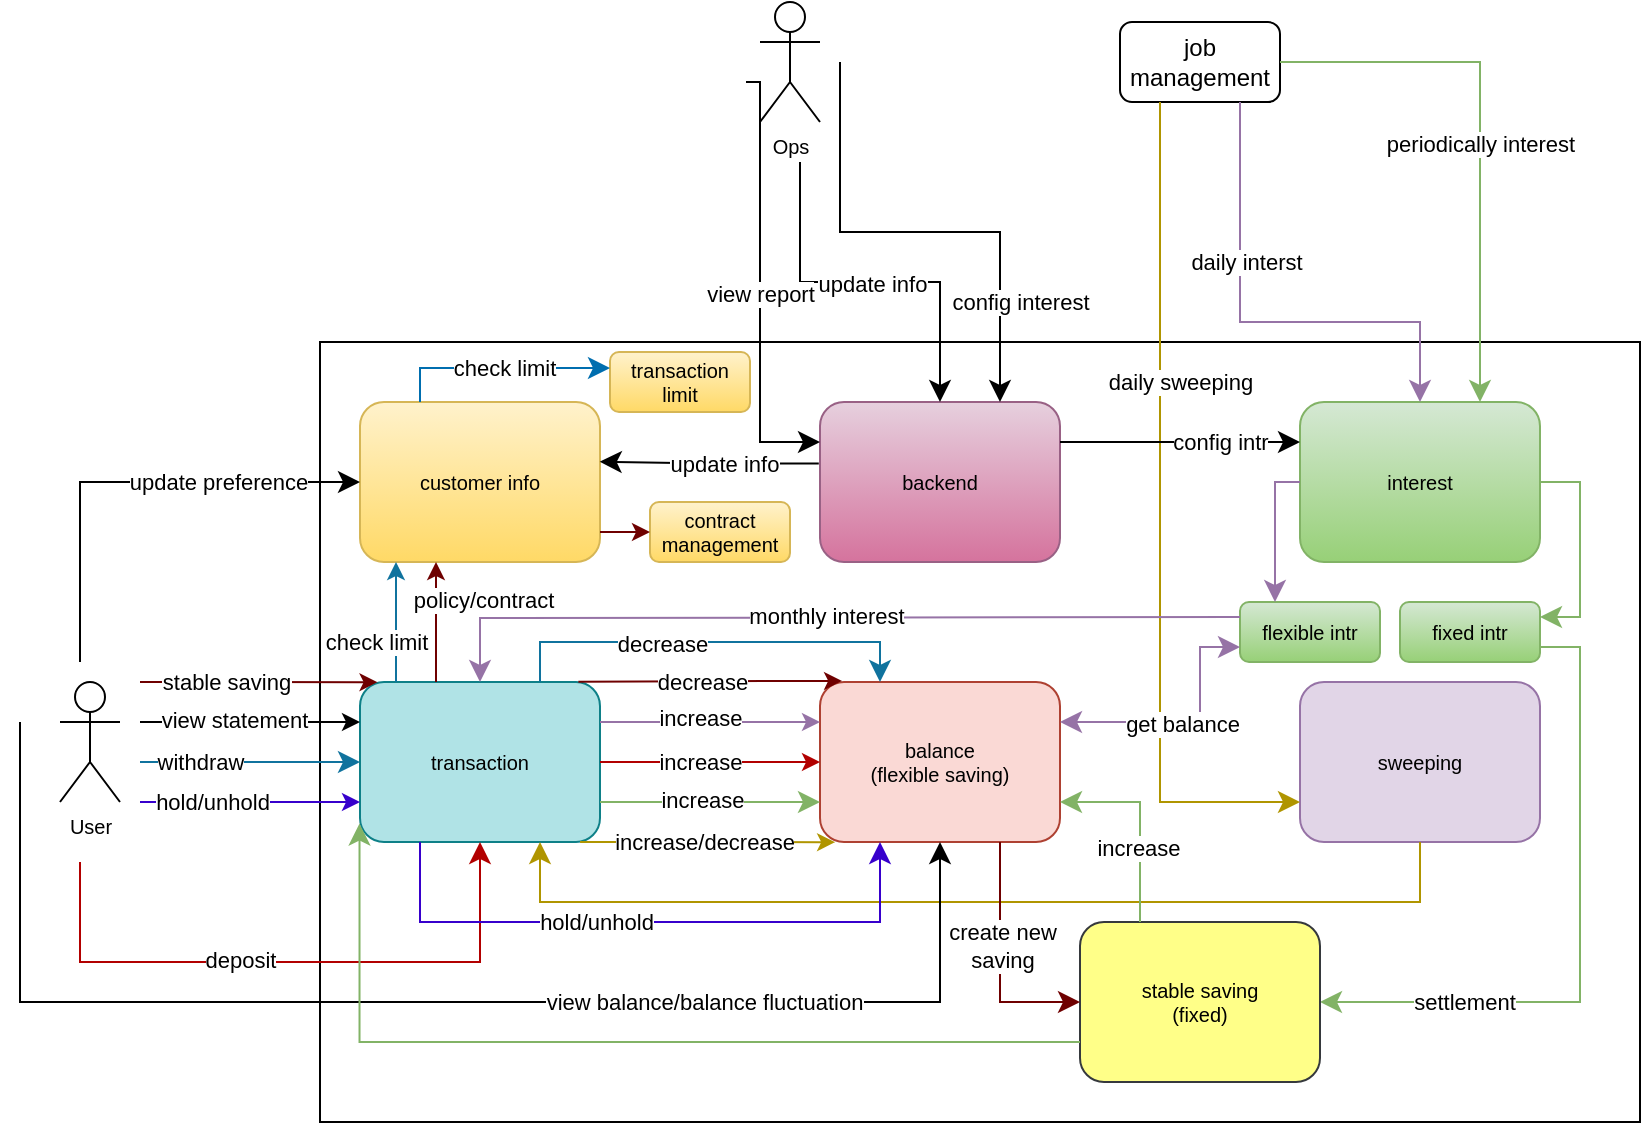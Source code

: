 <mxfile version="20.8.5" type="github">
  <diagram id="QirQOxqdsBDgFj3gGUnx" name="Page-1">
    <mxGraphModel dx="1135" dy="673" grid="1" gridSize="10" guides="1" tooltips="1" connect="1" arrows="1" fold="1" page="1" pageScale="1" pageWidth="850" pageHeight="1100" math="0" shadow="0">
      <root>
        <mxCell id="0" />
        <mxCell id="1" parent="0" />
        <mxCell id="ImQqx0ltVzmmWUaQApum-51" value="" style="rounded=0;whiteSpace=wrap;html=1;fontColor=default;" vertex="1" parent="1">
          <mxGeometry x="190" y="190" width="660" height="390" as="geometry" />
        </mxCell>
        <mxCell id="02onX3YyNPy_yh-qRUFS-19" value="User" style="shape=umlActor;verticalLabelPosition=bottom;verticalAlign=top;html=1;outlineConnect=0;fontSize=10;" parent="1" vertex="1">
          <mxGeometry x="60" y="360" width="30" height="60" as="geometry" />
        </mxCell>
        <mxCell id="02onX3YyNPy_yh-qRUFS-50" value="transaction" style="rounded=1;whiteSpace=wrap;html=1;fontSize=10;fillColor=#b0e3e6;strokeColor=#0e8088;" parent="1" vertex="1">
          <mxGeometry x="210" y="360" width="120" height="80" as="geometry" />
        </mxCell>
        <mxCell id="02onX3YyNPy_yh-qRUFS-51" value="backend" style="rounded=1;whiteSpace=wrap;html=1;fontSize=10;fillColor=#e6d0de;gradientColor=#d5739d;strokeColor=#996185;" parent="1" vertex="1">
          <mxGeometry x="440" y="220" width="120" height="80" as="geometry" />
        </mxCell>
        <mxCell id="02onX3YyNPy_yh-qRUFS-52" value="sweeping" style="rounded=1;whiteSpace=wrap;html=1;fontSize=10;fillColor=#e1d5e7;strokeColor=#9673a6;" parent="1" vertex="1">
          <mxGeometry x="680" y="360" width="120" height="80" as="geometry" />
        </mxCell>
        <mxCell id="02onX3YyNPy_yh-qRUFS-53" value="customer info" style="rounded=1;whiteSpace=wrap;html=1;fontSize=10;fillColor=#fff2cc;gradientColor=#ffd966;strokeColor=#d6b656;" parent="1" vertex="1">
          <mxGeometry x="210" y="220" width="120" height="80" as="geometry" />
        </mxCell>
        <mxCell id="02onX3YyNPy_yh-qRUFS-54" value="balance&lt;br&gt;(flexible saving)" style="rounded=1;whiteSpace=wrap;html=1;fontSize=10;fillColor=#fad9d5;strokeColor=#ae4132;" parent="1" vertex="1">
          <mxGeometry x="440" y="360" width="120" height="80" as="geometry" />
        </mxCell>
        <mxCell id="02onX3YyNPy_yh-qRUFS-55" value="interest" style="rounded=1;whiteSpace=wrap;html=1;fontSize=10;fillColor=#d5e8d4;gradientColor=#97d077;strokeColor=#82b366;" parent="1" vertex="1">
          <mxGeometry x="680" y="220" width="120" height="80" as="geometry" />
        </mxCell>
        <mxCell id="ImQqx0ltVzmmWUaQApum-5" value="" style="edgeStyle=elbowEdgeStyle;elbow=vertical;endArrow=classic;html=1;curved=0;rounded=0;endSize=8;startSize=8;entryX=0.5;entryY=1;entryDx=0;entryDy=0;fillColor=#e51400;strokeColor=#B20000;" edge="1" parent="1" target="02onX3YyNPy_yh-qRUFS-50">
          <mxGeometry width="50" height="50" relative="1" as="geometry">
            <mxPoint x="70" y="450" as="sourcePoint" />
            <mxPoint x="310" y="480" as="targetPoint" />
            <Array as="points">
              <mxPoint x="180" y="500" />
              <mxPoint x="190" y="520" />
            </Array>
          </mxGeometry>
        </mxCell>
        <mxCell id="ImQqx0ltVzmmWUaQApum-6" value="deposit" style="edgeLabel;html=1;align=center;verticalAlign=middle;resizable=0;points=[];" vertex="1" connectable="0" parent="ImQqx0ltVzmmWUaQApum-5">
          <mxGeometry x="-0.169" y="-2" relative="1" as="geometry">
            <mxPoint x="1" y="-3" as="offset" />
          </mxGeometry>
        </mxCell>
        <mxCell id="ImQqx0ltVzmmWUaQApum-7" value="" style="endArrow=classic;html=1;rounded=0;entryX=0;entryY=0.5;entryDx=0;entryDy=0;exitX=1;exitY=0.5;exitDx=0;exitDy=0;fillColor=#e51400;strokeColor=#B20000;" edge="1" parent="1" source="02onX3YyNPy_yh-qRUFS-50" target="02onX3YyNPy_yh-qRUFS-54">
          <mxGeometry width="50" height="50" relative="1" as="geometry">
            <mxPoint x="260" y="380" as="sourcePoint" />
            <mxPoint x="310" y="330" as="targetPoint" />
          </mxGeometry>
        </mxCell>
        <mxCell id="ImQqx0ltVzmmWUaQApum-10" value="increase" style="edgeLabel;html=1;align=center;verticalAlign=middle;resizable=0;points=[];" vertex="1" connectable="0" parent="ImQqx0ltVzmmWUaQApum-7">
          <mxGeometry x="-0.226" relative="1" as="geometry">
            <mxPoint x="7" as="offset" />
          </mxGeometry>
        </mxCell>
        <mxCell id="ImQqx0ltVzmmWUaQApum-9" value="job management" style="rounded=1;whiteSpace=wrap;html=1;" vertex="1" parent="1">
          <mxGeometry x="590" y="30" width="80" height="40" as="geometry" />
        </mxCell>
        <mxCell id="ImQqx0ltVzmmWUaQApum-11" value="Ops" style="shape=umlActor;verticalLabelPosition=bottom;verticalAlign=top;html=1;outlineConnect=0;fontSize=10;" vertex="1" parent="1">
          <mxGeometry x="410" y="20" width="30" height="60" as="geometry" />
        </mxCell>
        <mxCell id="ImQqx0ltVzmmWUaQApum-12" value="" style="edgeStyle=elbowEdgeStyle;elbow=vertical;endArrow=classic;html=1;curved=0;rounded=0;endSize=8;startSize=8;exitX=0.75;exitY=1;exitDx=0;exitDy=0;entryX=0.5;entryY=0;entryDx=0;entryDy=0;fillColor=#e1d5e7;strokeColor=#9673a6;" edge="1" parent="1" source="ImQqx0ltVzmmWUaQApum-9" target="02onX3YyNPy_yh-qRUFS-55">
          <mxGeometry width="50" height="50" relative="1" as="geometry">
            <mxPoint x="610" y="240" as="sourcePoint" />
            <mxPoint x="660" y="190" as="targetPoint" />
            <Array as="points">
              <mxPoint x="730" y="180" />
            </Array>
          </mxGeometry>
        </mxCell>
        <mxCell id="ImQqx0ltVzmmWUaQApum-13" value="daily interst" style="edgeLabel;html=1;align=center;verticalAlign=middle;resizable=0;points=[];" vertex="1" connectable="0" parent="ImQqx0ltVzmmWUaQApum-12">
          <mxGeometry x="-0.108" y="3" relative="1" as="geometry">
            <mxPoint y="-27" as="offset" />
          </mxGeometry>
        </mxCell>
        <mxCell id="ImQqx0ltVzmmWUaQApum-15" value="" style="edgeStyle=elbowEdgeStyle;elbow=vertical;endArrow=classic;html=1;curved=0;rounded=0;endSize=8;startSize=8;entryX=0.5;entryY=0;entryDx=0;entryDy=0;" edge="1" parent="1" target="02onX3YyNPy_yh-qRUFS-51">
          <mxGeometry width="50" height="50" relative="1" as="geometry">
            <mxPoint x="430" y="100" as="sourcePoint" />
            <mxPoint x="420" y="320" as="targetPoint" />
          </mxGeometry>
        </mxCell>
        <mxCell id="ImQqx0ltVzmmWUaQApum-45" value="update info" style="edgeLabel;html=1;align=center;verticalAlign=middle;resizable=0;points=[];fontColor=default;" vertex="1" connectable="0" parent="ImQqx0ltVzmmWUaQApum-15">
          <mxGeometry x="-0.146" y="-1" relative="1" as="geometry">
            <mxPoint x="15" as="offset" />
          </mxGeometry>
        </mxCell>
        <mxCell id="ImQqx0ltVzmmWUaQApum-17" value="" style="edgeStyle=elbowEdgeStyle;elbow=vertical;endArrow=classic;html=1;curved=0;rounded=0;endSize=8;startSize=8;entryX=0.75;entryY=0;entryDx=0;entryDy=0;" edge="1" parent="1" target="02onX3YyNPy_yh-qRUFS-51">
          <mxGeometry width="50" height="50" relative="1" as="geometry">
            <mxPoint x="450" y="50" as="sourcePoint" />
            <mxPoint x="490" y="180" as="targetPoint" />
          </mxGeometry>
        </mxCell>
        <mxCell id="ImQqx0ltVzmmWUaQApum-18" value="config interest" style="edgeLabel;html=1;align=center;verticalAlign=middle;resizable=0;points=[];" vertex="1" connectable="0" parent="ImQqx0ltVzmmWUaQApum-17">
          <mxGeometry x="-0.034" relative="1" as="geometry">
            <mxPoint x="54" y="35" as="offset" />
          </mxGeometry>
        </mxCell>
        <mxCell id="ImQqx0ltVzmmWUaQApum-19" value="" style="edgeStyle=elbowEdgeStyle;elbow=vertical;endArrow=classic;html=1;curved=0;rounded=0;endSize=8;startSize=8;exitX=0.25;exitY=1;exitDx=0;exitDy=0;fillColor=#e3c800;strokeColor=#B09500;" edge="1" parent="1" source="ImQqx0ltVzmmWUaQApum-9">
          <mxGeometry width="50" height="50" relative="1" as="geometry">
            <mxPoint x="510" y="310" as="sourcePoint" />
            <mxPoint x="680" y="420" as="targetPoint" />
            <Array as="points">
              <mxPoint x="640" y="420" />
              <mxPoint x="660" y="330" />
            </Array>
          </mxGeometry>
        </mxCell>
        <mxCell id="ImQqx0ltVzmmWUaQApum-20" value="daily sweeping" style="edgeLabel;html=1;align=center;verticalAlign=middle;resizable=0;points=[];fontColor=default;" vertex="1" connectable="0" parent="ImQqx0ltVzmmWUaQApum-19">
          <mxGeometry x="0.168" y="-1" relative="1" as="geometry">
            <mxPoint x="11" y="-106" as="offset" />
          </mxGeometry>
        </mxCell>
        <mxCell id="ImQqx0ltVzmmWUaQApum-21" value="" style="edgeStyle=segmentEdgeStyle;endArrow=classic;html=1;curved=0;rounded=0;endSize=8;startSize=8;fillColor=#b1ddf0;strokeColor=#10739e;entryX=0;entryY=0.5;entryDx=0;entryDy=0;" edge="1" parent="1" target="02onX3YyNPy_yh-qRUFS-50">
          <mxGeometry width="50" height="50" relative="1" as="geometry">
            <mxPoint x="100" y="400" as="sourcePoint" />
            <mxPoint x="210" y="407" as="targetPoint" />
          </mxGeometry>
        </mxCell>
        <mxCell id="ImQqx0ltVzmmWUaQApum-22" value="withdraw" style="edgeLabel;html=1;align=center;verticalAlign=middle;resizable=0;points=[];" vertex="1" connectable="0" parent="ImQqx0ltVzmmWUaQApum-21">
          <mxGeometry x="-0.16" y="1" relative="1" as="geometry">
            <mxPoint x="-16" y="1" as="offset" />
          </mxGeometry>
        </mxCell>
        <mxCell id="ImQqx0ltVzmmWUaQApum-23" value="" style="endArrow=classic;html=1;rounded=0;entryX=0.25;entryY=1;entryDx=0;entryDy=0;exitX=0.25;exitY=0;exitDx=0;exitDy=0;fillColor=#b1ddf0;strokeColor=#10739e;" edge="1" parent="1">
          <mxGeometry width="50" height="50" relative="1" as="geometry">
            <mxPoint x="228" y="360" as="sourcePoint" />
            <mxPoint x="228" y="300" as="targetPoint" />
          </mxGeometry>
        </mxCell>
        <mxCell id="ImQqx0ltVzmmWUaQApum-24" value="check limit" style="edgeLabel;html=1;align=center;verticalAlign=middle;resizable=0;points=[];" vertex="1" connectable="0" parent="ImQqx0ltVzmmWUaQApum-23">
          <mxGeometry x="-0.329" relative="1" as="geometry">
            <mxPoint x="-10" as="offset" />
          </mxGeometry>
        </mxCell>
        <mxCell id="ImQqx0ltVzmmWUaQApum-25" value="" style="edgeStyle=elbowEdgeStyle;elbow=vertical;endArrow=classic;html=1;curved=0;rounded=0;endSize=8;startSize=8;exitX=0.75;exitY=0;exitDx=0;exitDy=0;entryX=0.25;entryY=0;entryDx=0;entryDy=0;fillColor=#b1ddf0;strokeColor=#10739e;" edge="1" parent="1" source="02onX3YyNPy_yh-qRUFS-50" target="02onX3YyNPy_yh-qRUFS-54">
          <mxGeometry width="50" height="50" relative="1" as="geometry">
            <mxPoint x="290" y="400" as="sourcePoint" />
            <mxPoint x="470" y="370" as="targetPoint" />
            <Array as="points">
              <mxPoint x="380" y="340" />
            </Array>
          </mxGeometry>
        </mxCell>
        <mxCell id="ImQqx0ltVzmmWUaQApum-26" value="decrease" style="edgeLabel;html=1;align=center;verticalAlign=middle;resizable=0;points=[];" vertex="1" connectable="0" parent="ImQqx0ltVzmmWUaQApum-25">
          <mxGeometry x="-0.229" y="-1" relative="1" as="geometry">
            <mxPoint as="offset" />
          </mxGeometry>
        </mxCell>
        <mxCell id="ImQqx0ltVzmmWUaQApum-27" value="" style="edgeStyle=elbowEdgeStyle;elbow=horizontal;endArrow=classic;html=1;curved=0;rounded=0;endSize=8;startSize=8;entryX=0.75;entryY=1;entryDx=0;entryDy=0;exitX=0.5;exitY=1;exitDx=0;exitDy=0;fillColor=#e3c800;strokeColor=#B09500;" edge="1" parent="1" source="02onX3YyNPy_yh-qRUFS-52" target="02onX3YyNPy_yh-qRUFS-50">
          <mxGeometry width="50" height="50" relative="1" as="geometry">
            <mxPoint x="400" y="370" as="sourcePoint" />
            <mxPoint x="450" y="320" as="targetPoint" />
            <Array as="points">
              <mxPoint x="620" y="470" />
            </Array>
          </mxGeometry>
        </mxCell>
        <mxCell id="ImQqx0ltVzmmWUaQApum-29" value="" style="edgeStyle=elbowEdgeStyle;elbow=vertical;endArrow=classic;html=1;curved=0;rounded=0;endSize=8;startSize=8;fontColor=default;entryX=0.75;entryY=0;entryDx=0;entryDy=0;exitX=1;exitY=0.5;exitDx=0;exitDy=0;fillColor=#d5e8d4;gradientColor=#97d077;strokeColor=#82b366;" edge="1" parent="1" source="ImQqx0ltVzmmWUaQApum-9" target="02onX3YyNPy_yh-qRUFS-55">
          <mxGeometry width="50" height="50" relative="1" as="geometry">
            <mxPoint x="440" y="240" as="sourcePoint" />
            <mxPoint x="490" y="190" as="targetPoint" />
            <Array as="points">
              <mxPoint x="720" y="50" />
              <mxPoint x="750" y="120" />
            </Array>
          </mxGeometry>
        </mxCell>
        <mxCell id="ImQqx0ltVzmmWUaQApum-30" value="periodically interest" style="edgeLabel;html=1;align=center;verticalAlign=middle;resizable=0;points=[];fontColor=default;" vertex="1" connectable="0" parent="ImQqx0ltVzmmWUaQApum-29">
          <mxGeometry x="0.045" relative="1" as="geometry">
            <mxPoint as="offset" />
          </mxGeometry>
        </mxCell>
        <mxCell id="ImQqx0ltVzmmWUaQApum-31" value="" style="edgeStyle=orthogonalEdgeStyle;elbow=vertical;endArrow=classic;html=1;rounded=0;endSize=8;startSize=8;fontColor=default;exitX=1;exitY=0.75;exitDx=0;exitDy=0;fillColor=#d5e8d4;gradientColor=#97d077;strokeColor=#82b366;entryX=1;entryY=0.5;entryDx=0;entryDy=0;" edge="1" parent="1" source="ImQqx0ltVzmmWUaQApum-35" target="ImQqx0ltVzmmWUaQApum-79">
          <mxGeometry width="50" height="50" relative="1" as="geometry">
            <mxPoint x="510" y="300" as="sourcePoint" />
            <mxPoint x="283" y="440" as="targetPoint" />
            <Array as="points">
              <mxPoint x="820" y="343" />
              <mxPoint x="820" y="520" />
            </Array>
          </mxGeometry>
        </mxCell>
        <mxCell id="ImQqx0ltVzmmWUaQApum-82" value="settlement" style="edgeLabel;html=1;align=center;verticalAlign=middle;resizable=0;points=[];fontColor=default;" vertex="1" connectable="0" parent="ImQqx0ltVzmmWUaQApum-31">
          <mxGeometry x="0.562" relative="1" as="geometry">
            <mxPoint as="offset" />
          </mxGeometry>
        </mxCell>
        <mxCell id="ImQqx0ltVzmmWUaQApum-32" value="" style="edgeStyle=elbowEdgeStyle;elbow=vertical;endArrow=classic;html=1;curved=0;rounded=0;endSize=8;startSize=8;fontColor=default;exitX=1;exitY=0.75;exitDx=0;exitDy=0;entryX=0;entryY=0.75;entryDx=0;entryDy=0;fillColor=#d5e8d4;gradientColor=#97d077;strokeColor=#82b366;" edge="1" parent="1" source="02onX3YyNPy_yh-qRUFS-50" target="02onX3YyNPy_yh-qRUFS-54">
          <mxGeometry width="50" height="50" relative="1" as="geometry">
            <mxPoint x="550" y="420" as="sourcePoint" />
            <mxPoint x="600" y="370" as="targetPoint" />
          </mxGeometry>
        </mxCell>
        <mxCell id="ImQqx0ltVzmmWUaQApum-33" value="increase" style="edgeLabel;html=1;align=center;verticalAlign=middle;resizable=0;points=[];fontColor=default;" vertex="1" connectable="0" parent="ImQqx0ltVzmmWUaQApum-32">
          <mxGeometry x="-0.086" y="1" relative="1" as="geometry">
            <mxPoint as="offset" />
          </mxGeometry>
        </mxCell>
        <mxCell id="ImQqx0ltVzmmWUaQApum-34" value="flexible intr" style="rounded=1;whiteSpace=wrap;html=1;fontSize=10;fillColor=#d5e8d4;gradientColor=#97d077;strokeColor=#82b366;" vertex="1" parent="1">
          <mxGeometry x="650" y="320" width="70" height="30" as="geometry" />
        </mxCell>
        <mxCell id="ImQqx0ltVzmmWUaQApum-35" value="fixed intr" style="rounded=1;whiteSpace=wrap;html=1;fontSize=10;fillColor=#d5e8d4;gradientColor=#97d077;strokeColor=#82b366;" vertex="1" parent="1">
          <mxGeometry x="730" y="320" width="70" height="30" as="geometry" />
        </mxCell>
        <mxCell id="ImQqx0ltVzmmWUaQApum-36" value="" style="edgeStyle=elbowEdgeStyle;elbow=horizontal;endArrow=classic;html=1;curved=0;rounded=0;endSize=8;startSize=8;fontColor=default;fillColor=#d5e8d4;gradientColor=#97d077;strokeColor=#82b366;entryX=1;entryY=0.25;entryDx=0;entryDy=0;exitX=1;exitY=0.5;exitDx=0;exitDy=0;" edge="1" parent="1" source="02onX3YyNPy_yh-qRUFS-55" target="ImQqx0ltVzmmWUaQApum-35">
          <mxGeometry width="50" height="50" relative="1" as="geometry">
            <mxPoint x="580" y="330" as="sourcePoint" />
            <mxPoint x="630" y="280" as="targetPoint" />
            <Array as="points">
              <mxPoint x="820" y="310" />
            </Array>
          </mxGeometry>
        </mxCell>
        <mxCell id="ImQqx0ltVzmmWUaQApum-37" value="" style="edgeStyle=elbowEdgeStyle;elbow=vertical;endArrow=classic;html=1;curved=0;rounded=0;endSize=8;startSize=8;fontColor=default;exitX=0;exitY=0.5;exitDx=0;exitDy=0;entryX=0.25;entryY=0;entryDx=0;entryDy=0;fillColor=#e1d5e7;strokeColor=#9673a6;" edge="1" parent="1" source="02onX3YyNPy_yh-qRUFS-55" target="ImQqx0ltVzmmWUaQApum-34">
          <mxGeometry width="50" height="50" relative="1" as="geometry">
            <mxPoint x="580" y="250" as="sourcePoint" />
            <mxPoint x="650" y="280" as="targetPoint" />
            <Array as="points">
              <mxPoint x="670" y="260" />
            </Array>
          </mxGeometry>
        </mxCell>
        <mxCell id="ImQqx0ltVzmmWUaQApum-40" value="" style="edgeStyle=elbowEdgeStyle;elbow=vertical;endArrow=classic;html=1;curved=0;rounded=0;endSize=8;startSize=8;fontColor=default;exitX=1;exitY=0.25;exitDx=0;exitDy=0;entryX=0;entryY=0.25;entryDx=0;entryDy=0;" edge="1" parent="1" source="02onX3YyNPy_yh-qRUFS-51" target="02onX3YyNPy_yh-qRUFS-55">
          <mxGeometry width="50" height="50" relative="1" as="geometry">
            <mxPoint x="530" y="230" as="sourcePoint" />
            <mxPoint x="580" y="180" as="targetPoint" />
          </mxGeometry>
        </mxCell>
        <mxCell id="ImQqx0ltVzmmWUaQApum-44" value="config intr" style="edgeLabel;html=1;align=center;verticalAlign=middle;resizable=0;points=[];fontColor=default;" vertex="1" connectable="0" parent="ImQqx0ltVzmmWUaQApum-40">
          <mxGeometry x="0.287" relative="1" as="geometry">
            <mxPoint x="3" as="offset" />
          </mxGeometry>
        </mxCell>
        <mxCell id="ImQqx0ltVzmmWUaQApum-46" value="" style="edgeStyle=elbowEdgeStyle;elbow=horizontal;endArrow=classic;html=1;curved=0;rounded=0;endSize=8;startSize=8;fontColor=default;entryX=0.999;entryY=0.373;entryDx=0;entryDy=0;exitX=-0.005;exitY=0.385;exitDx=0;exitDy=0;exitPerimeter=0;entryPerimeter=0;" edge="1" parent="1" source="02onX3YyNPy_yh-qRUFS-51" target="02onX3YyNPy_yh-qRUFS-53">
          <mxGeometry width="50" height="50" relative="1" as="geometry">
            <mxPoint x="500" y="270" as="sourcePoint" />
            <mxPoint x="550" y="220" as="targetPoint" />
          </mxGeometry>
        </mxCell>
        <mxCell id="ImQqx0ltVzmmWUaQApum-53" value="update info" style="edgeLabel;html=1;align=center;verticalAlign=middle;resizable=0;points=[];fontColor=default;" vertex="1" connectable="0" parent="ImQqx0ltVzmmWUaQApum-46">
          <mxGeometry x="-0.134" relative="1" as="geometry">
            <mxPoint as="offset" />
          </mxGeometry>
        </mxCell>
        <mxCell id="ImQqx0ltVzmmWUaQApum-48" value="" style="edgeStyle=elbowEdgeStyle;elbow=vertical;endArrow=classic;html=1;curved=0;rounded=0;endSize=8;startSize=8;fontColor=default;entryX=0;entryY=0.5;entryDx=0;entryDy=0;" edge="1" parent="1" target="02onX3YyNPy_yh-qRUFS-53">
          <mxGeometry width="50" height="50" relative="1" as="geometry">
            <mxPoint x="70" y="350" as="sourcePoint" />
            <mxPoint x="170" y="280" as="targetPoint" />
            <Array as="points">
              <mxPoint x="140" y="260" />
            </Array>
          </mxGeometry>
        </mxCell>
        <mxCell id="ImQqx0ltVzmmWUaQApum-50" value="update preference" style="edgeLabel;html=1;align=center;verticalAlign=middle;resizable=0;points=[];fontColor=default;" vertex="1" connectable="0" parent="ImQqx0ltVzmmWUaQApum-48">
          <mxGeometry x="0.271" y="-1" relative="1" as="geometry">
            <mxPoint x="13" y="-1" as="offset" />
          </mxGeometry>
        </mxCell>
        <mxCell id="ImQqx0ltVzmmWUaQApum-54" value="" style="edgeStyle=elbowEdgeStyle;elbow=vertical;endArrow=classic;html=1;curved=0;rounded=0;endSize=8;startSize=8;fontColor=default;exitX=0;exitY=0.25;exitDx=0;exitDy=0;entryX=0.5;entryY=0;entryDx=0;entryDy=0;fillColor=#e1d5e7;strokeColor=#9673a6;" edge="1" parent="1" source="ImQqx0ltVzmmWUaQApum-34" target="02onX3YyNPy_yh-qRUFS-50">
          <mxGeometry width="50" height="50" relative="1" as="geometry">
            <mxPoint x="530" y="360" as="sourcePoint" />
            <mxPoint x="580" y="310" as="targetPoint" />
            <Array as="points">
              <mxPoint x="460" y="328" />
            </Array>
          </mxGeometry>
        </mxCell>
        <mxCell id="ImQqx0ltVzmmWUaQApum-55" value="monthly interest" style="edgeLabel;html=1;align=center;verticalAlign=middle;resizable=0;points=[];fontColor=default;" vertex="1" connectable="0" parent="ImQqx0ltVzmmWUaQApum-54">
          <mxGeometry x="0.005" y="2" relative="1" as="geometry">
            <mxPoint y="-3" as="offset" />
          </mxGeometry>
        </mxCell>
        <mxCell id="ImQqx0ltVzmmWUaQApum-58" value="" style="endArrow=classic;html=1;rounded=0;fontColor=default;elbow=vertical;exitX=1;exitY=0.25;exitDx=0;exitDy=0;entryX=0;entryY=0.25;entryDx=0;entryDy=0;fillColor=#e1d5e7;strokeColor=#9673a6;" edge="1" parent="1" source="02onX3YyNPy_yh-qRUFS-50" target="02onX3YyNPy_yh-qRUFS-54">
          <mxGeometry width="50" height="50" relative="1" as="geometry">
            <mxPoint x="510" y="320" as="sourcePoint" />
            <mxPoint x="560" y="270" as="targetPoint" />
          </mxGeometry>
        </mxCell>
        <mxCell id="ImQqx0ltVzmmWUaQApum-59" value="increase" style="edgeLabel;html=1;align=center;verticalAlign=middle;resizable=0;points=[];fontColor=default;" vertex="1" connectable="0" parent="ImQqx0ltVzmmWUaQApum-58">
          <mxGeometry x="-0.148" y="2" relative="1" as="geometry">
            <mxPoint x="3" as="offset" />
          </mxGeometry>
        </mxCell>
        <mxCell id="ImQqx0ltVzmmWUaQApum-60" value="" style="endArrow=classic;html=1;rounded=0;fontColor=default;elbow=vertical;exitX=0.917;exitY=1;exitDx=0;exitDy=0;entryX=0.063;entryY=1.001;entryDx=0;entryDy=0;exitPerimeter=0;entryPerimeter=0;fillColor=#e3c800;strokeColor=#B09500;" edge="1" parent="1" source="02onX3YyNPy_yh-qRUFS-50" target="02onX3YyNPy_yh-qRUFS-54">
          <mxGeometry width="50" height="50" relative="1" as="geometry">
            <mxPoint x="390" y="270" as="sourcePoint" />
            <mxPoint x="440" y="220" as="targetPoint" />
          </mxGeometry>
        </mxCell>
        <mxCell id="ImQqx0ltVzmmWUaQApum-61" value="increase/decrease" style="edgeLabel;html=1;align=center;verticalAlign=middle;resizable=0;points=[];fontColor=default;" vertex="1" connectable="0" parent="ImQqx0ltVzmmWUaQApum-60">
          <mxGeometry x="-0.031" relative="1" as="geometry">
            <mxPoint as="offset" />
          </mxGeometry>
        </mxCell>
        <mxCell id="ImQqx0ltVzmmWUaQApum-62" value="" style="edgeStyle=elbowEdgeStyle;elbow=vertical;endArrow=classic;html=1;curved=0;rounded=0;endSize=8;startSize=8;strokeColor=default;fontColor=default;entryX=0.5;entryY=1;entryDx=0;entryDy=0;" edge="1" parent="1" target="02onX3YyNPy_yh-qRUFS-54">
          <mxGeometry width="50" height="50" relative="1" as="geometry">
            <mxPoint x="40" y="380" as="sourcePoint" />
            <mxPoint x="510" y="480" as="targetPoint" />
            <Array as="points">
              <mxPoint x="240" y="520" />
              <mxPoint x="270" y="530" />
            </Array>
          </mxGeometry>
        </mxCell>
        <mxCell id="ImQqx0ltVzmmWUaQApum-63" value="view balance/balance fluctuation" style="edgeLabel;html=1;align=center;verticalAlign=middle;resizable=0;points=[];fontColor=default;" vertex="1" connectable="0" parent="ImQqx0ltVzmmWUaQApum-62">
          <mxGeometry x="-0.107" y="-3" relative="1" as="geometry">
            <mxPoint x="178" y="-3" as="offset" />
          </mxGeometry>
        </mxCell>
        <mxCell id="ImQqx0ltVzmmWUaQApum-64" value="" style="endArrow=classic;html=1;rounded=0;strokeColor=default;fontColor=default;elbow=vertical;entryX=0;entryY=0.25;entryDx=0;entryDy=0;" edge="1" parent="1" target="02onX3YyNPy_yh-qRUFS-50">
          <mxGeometry width="50" height="50" relative="1" as="geometry">
            <mxPoint x="100" y="380" as="sourcePoint" />
            <mxPoint x="510" y="490" as="targetPoint" />
          </mxGeometry>
        </mxCell>
        <mxCell id="ImQqx0ltVzmmWUaQApum-65" value="view statement" style="edgeLabel;html=1;align=center;verticalAlign=middle;resizable=0;points=[];fontColor=default;" vertex="1" connectable="0" parent="ImQqx0ltVzmmWUaQApum-64">
          <mxGeometry x="-0.153" y="1" relative="1" as="geometry">
            <mxPoint as="offset" />
          </mxGeometry>
        </mxCell>
        <mxCell id="ImQqx0ltVzmmWUaQApum-66" value="" style="endArrow=classic;html=1;rounded=0;strokeColor=#3700CC;fontColor=default;elbow=vertical;entryX=0;entryY=0.75;entryDx=0;entryDy=0;fillColor=#6a00ff;" edge="1" parent="1" target="02onX3YyNPy_yh-qRUFS-50">
          <mxGeometry width="50" height="50" relative="1" as="geometry">
            <mxPoint x="100" y="420" as="sourcePoint" />
            <mxPoint x="290" y="340" as="targetPoint" />
          </mxGeometry>
        </mxCell>
        <mxCell id="ImQqx0ltVzmmWUaQApum-67" value="hold/unhold" style="edgeLabel;html=1;align=center;verticalAlign=middle;resizable=0;points=[];fontColor=default;" vertex="1" connectable="0" parent="ImQqx0ltVzmmWUaQApum-66">
          <mxGeometry x="-0.341" relative="1" as="geometry">
            <mxPoint as="offset" />
          </mxGeometry>
        </mxCell>
        <mxCell id="ImQqx0ltVzmmWUaQApum-68" value="" style="edgeStyle=elbowEdgeStyle;elbow=vertical;endArrow=classic;html=1;curved=0;rounded=0;endSize=8;startSize=8;strokeColor=#3700CC;fontColor=default;entryX=0.25;entryY=1;entryDx=0;entryDy=0;exitX=0.25;exitY=1;exitDx=0;exitDy=0;fillColor=#6a00ff;" edge="1" parent="1" source="02onX3YyNPy_yh-qRUFS-50" target="02onX3YyNPy_yh-qRUFS-54">
          <mxGeometry width="50" height="50" relative="1" as="geometry">
            <mxPoint x="240" y="390" as="sourcePoint" />
            <mxPoint x="290" y="340" as="targetPoint" />
            <Array as="points">
              <mxPoint x="360" y="480" />
            </Array>
          </mxGeometry>
        </mxCell>
        <mxCell id="ImQqx0ltVzmmWUaQApum-69" value="hold/unhold" style="edgeLabel;html=1;align=center;verticalAlign=middle;resizable=0;points=[];fontColor=default;" vertex="1" connectable="0" parent="ImQqx0ltVzmmWUaQApum-68">
          <mxGeometry x="-0.175" relative="1" as="geometry">
            <mxPoint as="offset" />
          </mxGeometry>
        </mxCell>
        <mxCell id="ImQqx0ltVzmmWUaQApum-71" value="" style="edgeStyle=elbowEdgeStyle;elbow=horizontal;endArrow=classic;html=1;curved=0;rounded=0;endSize=8;startSize=8;strokeColor=#9673a6;fontColor=default;entryX=0;entryY=0.75;entryDx=0;entryDy=0;exitX=1;exitY=0.25;exitDx=0;exitDy=0;fillColor=#e1d5e7;startArrow=classic;startFill=1;" edge="1" parent="1" source="02onX3YyNPy_yh-qRUFS-54" target="ImQqx0ltVzmmWUaQApum-34">
          <mxGeometry width="50" height="50" relative="1" as="geometry">
            <mxPoint x="490" y="250" as="sourcePoint" />
            <mxPoint x="540" y="200" as="targetPoint" />
            <Array as="points">
              <mxPoint x="630" y="350" />
            </Array>
          </mxGeometry>
        </mxCell>
        <mxCell id="ImQqx0ltVzmmWUaQApum-72" value="get balance" style="edgeLabel;html=1;align=center;verticalAlign=middle;resizable=0;points=[];fontColor=default;" vertex="1" connectable="0" parent="ImQqx0ltVzmmWUaQApum-71">
          <mxGeometry x="-0.461" y="-1" relative="1" as="geometry">
            <mxPoint x="26" as="offset" />
          </mxGeometry>
        </mxCell>
        <mxCell id="ImQqx0ltVzmmWUaQApum-73" value="" style="edgeStyle=elbowEdgeStyle;elbow=horizontal;endArrow=classic;html=1;curved=0;rounded=0;endSize=8;startSize=8;strokeColor=default;fontColor=default;entryX=0;entryY=0.25;entryDx=0;entryDy=0;" edge="1" parent="1" target="02onX3YyNPy_yh-qRUFS-51">
          <mxGeometry width="50" height="50" relative="1" as="geometry">
            <mxPoint x="403" y="60" as="sourcePoint" />
            <mxPoint x="440" y="240" as="targetPoint" />
            <Array as="points">
              <mxPoint x="410" y="200" />
              <mxPoint x="383" y="220" />
            </Array>
          </mxGeometry>
        </mxCell>
        <mxCell id="ImQqx0ltVzmmWUaQApum-74" value="view report" style="edgeLabel;html=1;align=center;verticalAlign=middle;resizable=0;points=[];fontColor=default;" vertex="1" connectable="0" parent="ImQqx0ltVzmmWUaQApum-73">
          <mxGeometry x="0.134" relative="1" as="geometry">
            <mxPoint y="-10" as="offset" />
          </mxGeometry>
        </mxCell>
        <mxCell id="ImQqx0ltVzmmWUaQApum-79" value="stable saving&lt;br&gt;(fixed)" style="rounded=1;whiteSpace=wrap;html=1;fontSize=10;fillColor=#ffff88;strokeColor=#36393d;" vertex="1" parent="1">
          <mxGeometry x="570" y="480" width="120" height="80" as="geometry" />
        </mxCell>
        <mxCell id="ImQqx0ltVzmmWUaQApum-80" value="" style="edgeStyle=elbowEdgeStyle;elbow=vertical;endArrow=classic;html=1;curved=0;rounded=0;endSize=8;startSize=8;strokeColor=#6F0000;fontColor=default;entryX=0;entryY=0.5;entryDx=0;entryDy=0;exitX=0.75;exitY=1;exitDx=0;exitDy=0;fillColor=#a20025;" edge="1" parent="1" source="02onX3YyNPy_yh-qRUFS-54" target="ImQqx0ltVzmmWUaQApum-79">
          <mxGeometry width="50" height="50" relative="1" as="geometry">
            <mxPoint x="480" y="470" as="sourcePoint" />
            <mxPoint x="530" y="420" as="targetPoint" />
            <Array as="points">
              <mxPoint x="550" y="520" />
            </Array>
          </mxGeometry>
        </mxCell>
        <mxCell id="ImQqx0ltVzmmWUaQApum-92" value="create new&lt;br&gt;saving" style="edgeLabel;html=1;align=center;verticalAlign=middle;resizable=0;points=[];fontColor=default;" vertex="1" connectable="0" parent="ImQqx0ltVzmmWUaQApum-80">
          <mxGeometry x="-0.312" y="1" relative="1" as="geometry">
            <mxPoint y="10" as="offset" />
          </mxGeometry>
        </mxCell>
        <mxCell id="ImQqx0ltVzmmWUaQApum-81" value="" style="edgeStyle=elbowEdgeStyle;elbow=vertical;endArrow=classic;html=1;curved=0;rounded=0;endSize=8;startSize=8;strokeColor=#82b366;fontColor=default;exitX=0;exitY=0.75;exitDx=0;exitDy=0;fillColor=#d5e8d4;entryX=-0.002;entryY=0.885;entryDx=0;entryDy=0;entryPerimeter=0;" edge="1" parent="1" source="ImQqx0ltVzmmWUaQApum-79" target="02onX3YyNPy_yh-qRUFS-50">
          <mxGeometry width="50" height="50" relative="1" as="geometry">
            <mxPoint x="460" y="430" as="sourcePoint" />
            <mxPoint x="210" y="440" as="targetPoint" />
            <Array as="points">
              <mxPoint x="330" y="540" />
              <mxPoint x="440" y="540" />
            </Array>
          </mxGeometry>
        </mxCell>
        <mxCell id="ImQqx0ltVzmmWUaQApum-84" value="" style="edgeStyle=elbowEdgeStyle;elbow=vertical;endArrow=classic;html=1;curved=0;rounded=0;endSize=8;startSize=8;strokeColor=#82b366;fontColor=default;exitX=0.25;exitY=0;exitDx=0;exitDy=0;entryX=1;entryY=0.75;entryDx=0;entryDy=0;fillColor=#d5e8d4;" edge="1" parent="1" source="ImQqx0ltVzmmWUaQApum-79" target="02onX3YyNPy_yh-qRUFS-54">
          <mxGeometry width="50" height="50" relative="1" as="geometry">
            <mxPoint x="530" y="350" as="sourcePoint" />
            <mxPoint x="580" y="300" as="targetPoint" />
            <Array as="points">
              <mxPoint x="580" y="420" />
            </Array>
          </mxGeometry>
        </mxCell>
        <mxCell id="ImQqx0ltVzmmWUaQApum-85" value="increase" style="edgeLabel;html=1;align=center;verticalAlign=middle;resizable=0;points=[];fontColor=default;" vertex="1" connectable="0" parent="ImQqx0ltVzmmWUaQApum-84">
          <mxGeometry x="-0.26" y="1" relative="1" as="geometry">
            <mxPoint as="offset" />
          </mxGeometry>
        </mxCell>
        <mxCell id="ImQqx0ltVzmmWUaQApum-88" value="" style="endArrow=classic;html=1;rounded=0;strokeColor=#6F0000;fontColor=default;entryX=0.073;entryY=0.001;entryDx=0;entryDy=0;entryPerimeter=0;fillColor=#a20025;" edge="1" parent="1" target="02onX3YyNPy_yh-qRUFS-50">
          <mxGeometry width="50" height="50" relative="1" as="geometry">
            <mxPoint x="100" y="360" as="sourcePoint" />
            <mxPoint x="320" y="340" as="targetPoint" />
          </mxGeometry>
        </mxCell>
        <mxCell id="ImQqx0ltVzmmWUaQApum-91" value="stable saving" style="edgeLabel;html=1;align=center;verticalAlign=middle;resizable=0;points=[];fontColor=default;" vertex="1" connectable="0" parent="ImQqx0ltVzmmWUaQApum-88">
          <mxGeometry x="-0.37" relative="1" as="geometry">
            <mxPoint x="5" as="offset" />
          </mxGeometry>
        </mxCell>
        <mxCell id="ImQqx0ltVzmmWUaQApum-89" value="" style="endArrow=classic;html=1;rounded=0;strokeColor=#6F0000;fontColor=default;entryX=0.092;entryY=-0.007;entryDx=0;entryDy=0;exitX=0.91;exitY=-0.002;exitDx=0;exitDy=0;entryPerimeter=0;exitPerimeter=0;fillColor=#a20025;" edge="1" parent="1" source="02onX3YyNPy_yh-qRUFS-50" target="02onX3YyNPy_yh-qRUFS-54">
          <mxGeometry width="50" height="50" relative="1" as="geometry">
            <mxPoint x="310" y="450" as="sourcePoint" />
            <mxPoint x="360" y="400" as="targetPoint" />
          </mxGeometry>
        </mxCell>
        <mxCell id="ImQqx0ltVzmmWUaQApum-90" value="decrease" style="edgeLabel;html=1;align=center;verticalAlign=middle;resizable=0;points=[];fontColor=default;" vertex="1" connectable="0" parent="ImQqx0ltVzmmWUaQApum-89">
          <mxGeometry x="-0.221" relative="1" as="geometry">
            <mxPoint x="10" as="offset" />
          </mxGeometry>
        </mxCell>
        <mxCell id="ImQqx0ltVzmmWUaQApum-93" value="" style="endArrow=classic;html=1;rounded=0;strokeColor=#6F0000;fontColor=default;entryX=0.25;entryY=1;entryDx=0;entryDy=0;exitX=0.25;exitY=0;exitDx=0;exitDy=0;fillColor=#a20025;" edge="1" parent="1">
          <mxGeometry width="50" height="50" relative="1" as="geometry">
            <mxPoint x="248" y="360" as="sourcePoint" />
            <mxPoint x="248" y="300" as="targetPoint" />
          </mxGeometry>
        </mxCell>
        <mxCell id="ImQqx0ltVzmmWUaQApum-94" value="&amp;nbsp;policy/contract" style="edgeLabel;html=1;align=center;verticalAlign=middle;resizable=0;points=[];fontColor=default;" vertex="1" connectable="0" parent="ImQqx0ltVzmmWUaQApum-93">
          <mxGeometry x="0.378" relative="1" as="geometry">
            <mxPoint x="22" as="offset" />
          </mxGeometry>
        </mxCell>
        <mxCell id="ImQqx0ltVzmmWUaQApum-95" value="contract management" style="rounded=1;whiteSpace=wrap;html=1;fontSize=10;fillColor=#fff2cc;strokeColor=#d6b656;gradientColor=#ffd966;" vertex="1" parent="1">
          <mxGeometry x="355" y="270" width="70" height="30" as="geometry" />
        </mxCell>
        <mxCell id="ImQqx0ltVzmmWUaQApum-96" value="" style="endArrow=classic;html=1;rounded=0;strokeColor=#6F0000;fontColor=default;entryX=0;entryY=0.5;entryDx=0;entryDy=0;fillColor=#a20025;" edge="1" parent="1" target="ImQqx0ltVzmmWUaQApum-95">
          <mxGeometry width="50" height="50" relative="1" as="geometry">
            <mxPoint x="330" y="285" as="sourcePoint" />
            <mxPoint x="430" y="270" as="targetPoint" />
          </mxGeometry>
        </mxCell>
        <mxCell id="ImQqx0ltVzmmWUaQApum-97" value="transaction limit" style="rounded=1;whiteSpace=wrap;html=1;fontSize=10;fillColor=#fff2cc;strokeColor=#d6b656;gradientColor=#ffd966;" vertex="1" parent="1">
          <mxGeometry x="335" y="195" width="70" height="30" as="geometry" />
        </mxCell>
        <mxCell id="ImQqx0ltVzmmWUaQApum-98" value="" style="edgeStyle=elbowEdgeStyle;elbow=vertical;endArrow=classic;html=1;curved=0;rounded=0;endSize=8;startSize=8;strokeColor=#006EAF;fontColor=default;entryX=0;entryY=0.25;entryDx=0;entryDy=0;exitX=0.25;exitY=0;exitDx=0;exitDy=0;fillColor=#1ba1e2;" edge="1" parent="1" source="02onX3YyNPy_yh-qRUFS-53" target="ImQqx0ltVzmmWUaQApum-97">
          <mxGeometry width="50" height="50" relative="1" as="geometry">
            <mxPoint x="230" y="250" as="sourcePoint" />
            <mxPoint x="280" y="200" as="targetPoint" />
            <Array as="points">
              <mxPoint x="280" y="203" />
            </Array>
          </mxGeometry>
        </mxCell>
        <mxCell id="ImQqx0ltVzmmWUaQApum-99" value="check limit" style="edgeLabel;html=1;align=center;verticalAlign=middle;resizable=0;points=[];fontColor=default;" vertex="1" connectable="0" parent="ImQqx0ltVzmmWUaQApum-98">
          <mxGeometry x="0.042" relative="1" as="geometry">
            <mxPoint as="offset" />
          </mxGeometry>
        </mxCell>
      </root>
    </mxGraphModel>
  </diagram>
</mxfile>
